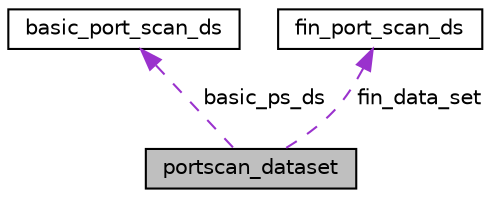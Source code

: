 digraph "portscan_dataset"
{
 // LATEX_PDF_SIZE
  edge [fontname="Helvetica",fontsize="10",labelfontname="Helvetica",labelfontsize="10"];
  node [fontname="Helvetica",fontsize="10",shape=record];
  Node1 [label="portscan_dataset",height=0.2,width=0.4,color="black", fillcolor="grey75", style="filled", fontcolor="black",tooltip=" "];
  Node2 -> Node1 [dir="back",color="darkorchid3",fontsize="10",style="dashed",label=" basic_ps_ds" ,fontname="Helvetica"];
  Node2 [label="basic_port_scan_ds",height=0.2,width=0.4,color="black", fillcolor="white", style="filled",URL="$structbasic__port__scan__ds.html",tooltip=" "];
  Node3 -> Node1 [dir="back",color="darkorchid3",fontsize="10",style="dashed",label=" fin_data_set" ,fontname="Helvetica"];
  Node3 [label="fin_port_scan_ds",height=0.2,width=0.4,color="black", fillcolor="white", style="filled",URL="$structfin__port__scan__ds.html",tooltip=" "];
}
